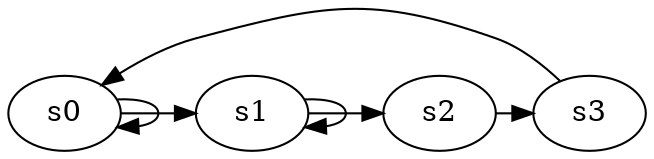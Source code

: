 digraph game_0486_cycle_4 {
    s0 [name="s0", player=1, target=1];
    s1 [name="s1", player=1, target=1];
    s2 [name="s2", player=1];
    s3 [name="s3", player=1, target=1];

    s0 -> s1 [constraint="time == 6 || time == 16 || time == 23"];
    s1 -> s2 [constraint="time % 6 == 4"];
    s2 -> s3 [constraint="time == 0 || time == 12 || time == 15 || time == 21"];
    s3 -> s0 [constraint="time % 4 == 2"];
    s0 -> s0 [constraint="time % 3 == 0"];
    s1 -> s1 [constraint="time % 4 == 0"];
}
